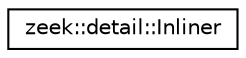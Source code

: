 digraph "Graphical Class Hierarchy"
{
 // LATEX_PDF_SIZE
  edge [fontname="Helvetica",fontsize="10",labelfontname="Helvetica",labelfontsize="10"];
  node [fontname="Helvetica",fontsize="10",shape=record];
  rankdir="LR";
  Node0 [label="zeek::detail::Inliner",height=0.2,width=0.4,color="black", fillcolor="white", style="filled",URL="$de/d08/classzeek_1_1detail_1_1Inliner.html",tooltip=" "];
}

